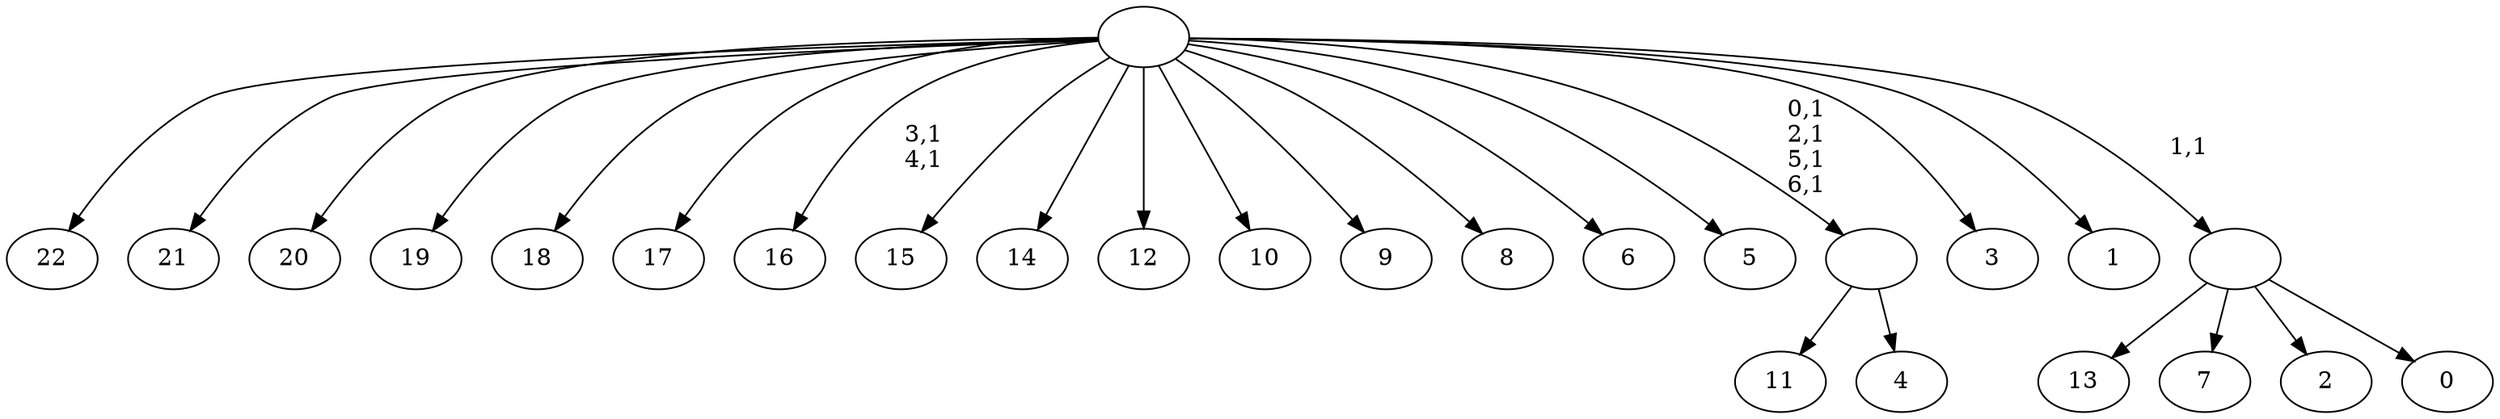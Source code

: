 digraph T {
	30 [label="22"]
	29 [label="21"]
	28 [label="20"]
	27 [label="19"]
	26 [label="18"]
	25 [label="17"]
	24 [label="16"]
	21 [label="15"]
	20 [label="14"]
	19 [label="13"]
	18 [label="12"]
	17 [label="11"]
	16 [label="10"]
	15 [label="9"]
	14 [label="8"]
	13 [label="7"]
	12 [label="6"]
	11 [label="5"]
	10 [label="4"]
	9 [label=""]
	5 [label="3"]
	4 [label="2"]
	3 [label="1"]
	2 [label="0"]
	1 [label=""]
	0 [label=""]
	9 -> 17 [label=""]
	9 -> 10 [label=""]
	1 -> 19 [label=""]
	1 -> 13 [label=""]
	1 -> 4 [label=""]
	1 -> 2 [label=""]
	0 -> 9 [label="0,1\n2,1\n5,1\n6,1"]
	0 -> 24 [label="3,1\n4,1"]
	0 -> 30 [label=""]
	0 -> 29 [label=""]
	0 -> 28 [label=""]
	0 -> 27 [label=""]
	0 -> 26 [label=""]
	0 -> 25 [label=""]
	0 -> 21 [label=""]
	0 -> 20 [label=""]
	0 -> 18 [label=""]
	0 -> 16 [label=""]
	0 -> 15 [label=""]
	0 -> 14 [label=""]
	0 -> 12 [label=""]
	0 -> 11 [label=""]
	0 -> 5 [label=""]
	0 -> 3 [label=""]
	0 -> 1 [label="1,1"]
}
